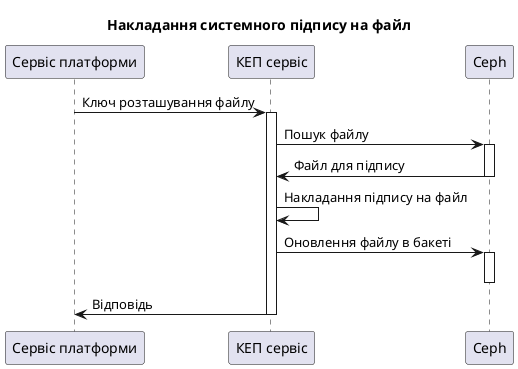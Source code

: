 @startuml
participant "Сервіс платформи" as client  order 10
participant "КЕП сервіс" as digital_ops  order 20
participant "Ceph" as ceph  order 30
skinparam responseMessageBelowArrow true

title Накладання системного підпису на файл
  client -> digital_ops: Ключ розташування файлу
  activate digital_ops
    digital_ops -> ceph: Пошук файлу
    activate ceph
    ceph -> digital_ops: Файл для підпису
    deactivate ceph
    digital_ops -> digital_ops : Накладання підпису на файл
    digital_ops -> ceph: Оновлення файлу в бакеті
    activate ceph
    deactivate ceph
  digital_ops -> client: Відповідь
  deactivate digital_ops
@enduml